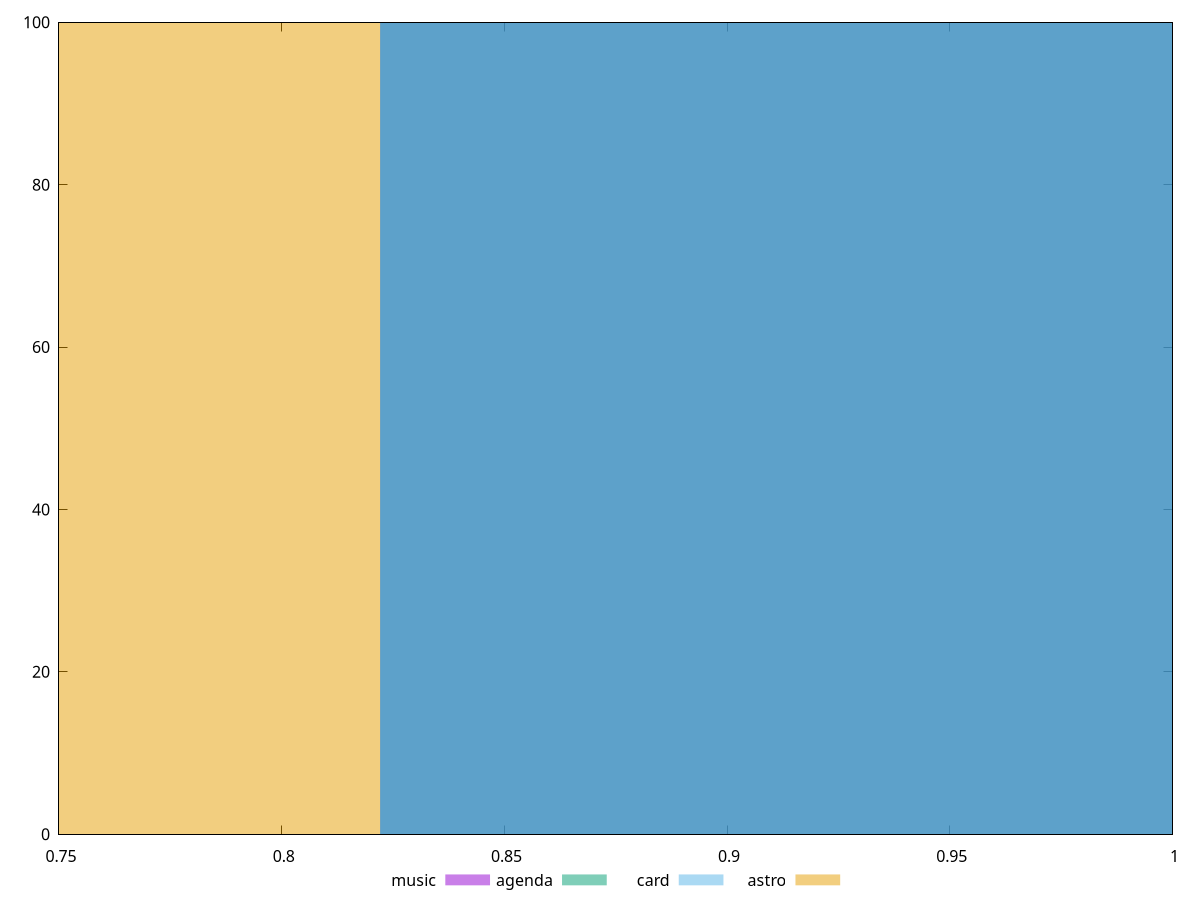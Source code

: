 reset

$music <<EOF
0.9395441482067514 100
EOF

$agenda <<EOF
0.9395441482067514 100
EOF

$card <<EOF
0.9395441482067514 100
EOF

$astro <<EOF
0.7046581111550635 100
EOF

set key outside below
set boxwidth 0.23488603705168784
set xrange [0.75:1]
set yrange [0:100]
set trange [0:100]
set style fill transparent solid 0.5 noborder
set terminal svg size 640, 520 enhanced background rgb 'white'
set output "reports/report_00031_2021-02-24T23-18-18.084Z/uses-rel-preconnect/comparison/histogram/all_score.svg"

plot $music title "music" with boxes, \
     $agenda title "agenda" with boxes, \
     $card title "card" with boxes, \
     $astro title "astro" with boxes

reset
